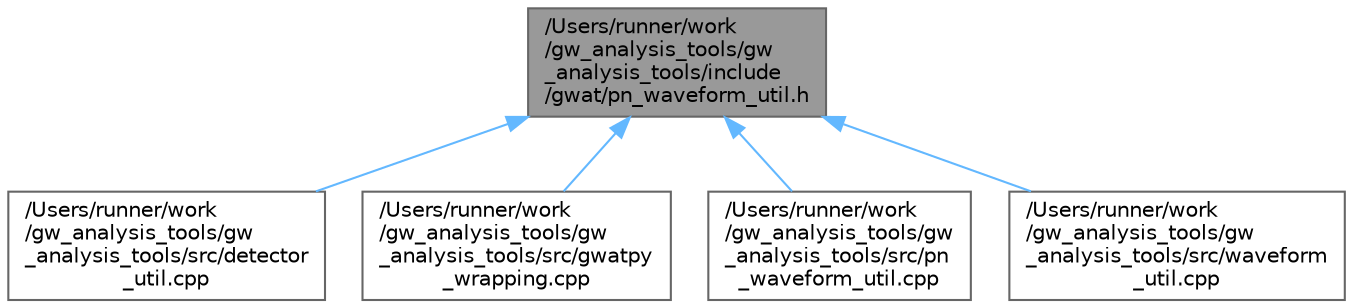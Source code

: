 digraph "/Users/runner/work/gw_analysis_tools/gw_analysis_tools/include/gwat/pn_waveform_util.h"
{
 // LATEX_PDF_SIZE
  bgcolor="transparent";
  edge [fontname=Helvetica,fontsize=10,labelfontname=Helvetica,labelfontsize=10];
  node [fontname=Helvetica,fontsize=10,shape=box,height=0.2,width=0.4];
  Node1 [label="/Users/runner/work\l/gw_analysis_tools/gw\l_analysis_tools/include\l/gwat/pn_waveform_util.h",height=0.2,width=0.4,color="gray40", fillcolor="grey60", style="filled", fontcolor="black",tooltip=" "];
  Node1 -> Node2 [dir="back",color="steelblue1",style="solid"];
  Node2 [label="/Users/runner/work\l/gw_analysis_tools/gw\l_analysis_tools/src/detector\l_util.cpp",height=0.2,width=0.4,color="grey40", fillcolor="white", style="filled",URL="$detector__util_8cpp.html",tooltip=" "];
  Node1 -> Node3 [dir="back",color="steelblue1",style="solid"];
  Node3 [label="/Users/runner/work\l/gw_analysis_tools/gw\l_analysis_tools/src/gwatpy\l_wrapping.cpp",height=0.2,width=0.4,color="grey40", fillcolor="white", style="filled",URL="$gwatpy__wrapping_8cpp.html",tooltip=" "];
  Node1 -> Node4 [dir="back",color="steelblue1",style="solid"];
  Node4 [label="/Users/runner/work\l/gw_analysis_tools/gw\l_analysis_tools/src/pn\l_waveform_util.cpp",height=0.2,width=0.4,color="grey40", fillcolor="white", style="filled",URL="$pn__waveform__util_8cpp.html",tooltip=" "];
  Node1 -> Node5 [dir="back",color="steelblue1",style="solid"];
  Node5 [label="/Users/runner/work\l/gw_analysis_tools/gw\l_analysis_tools/src/waveform\l_util.cpp",height=0.2,width=0.4,color="grey40", fillcolor="white", style="filled",URL="$waveform__util_8cpp.html",tooltip=" "];
}
